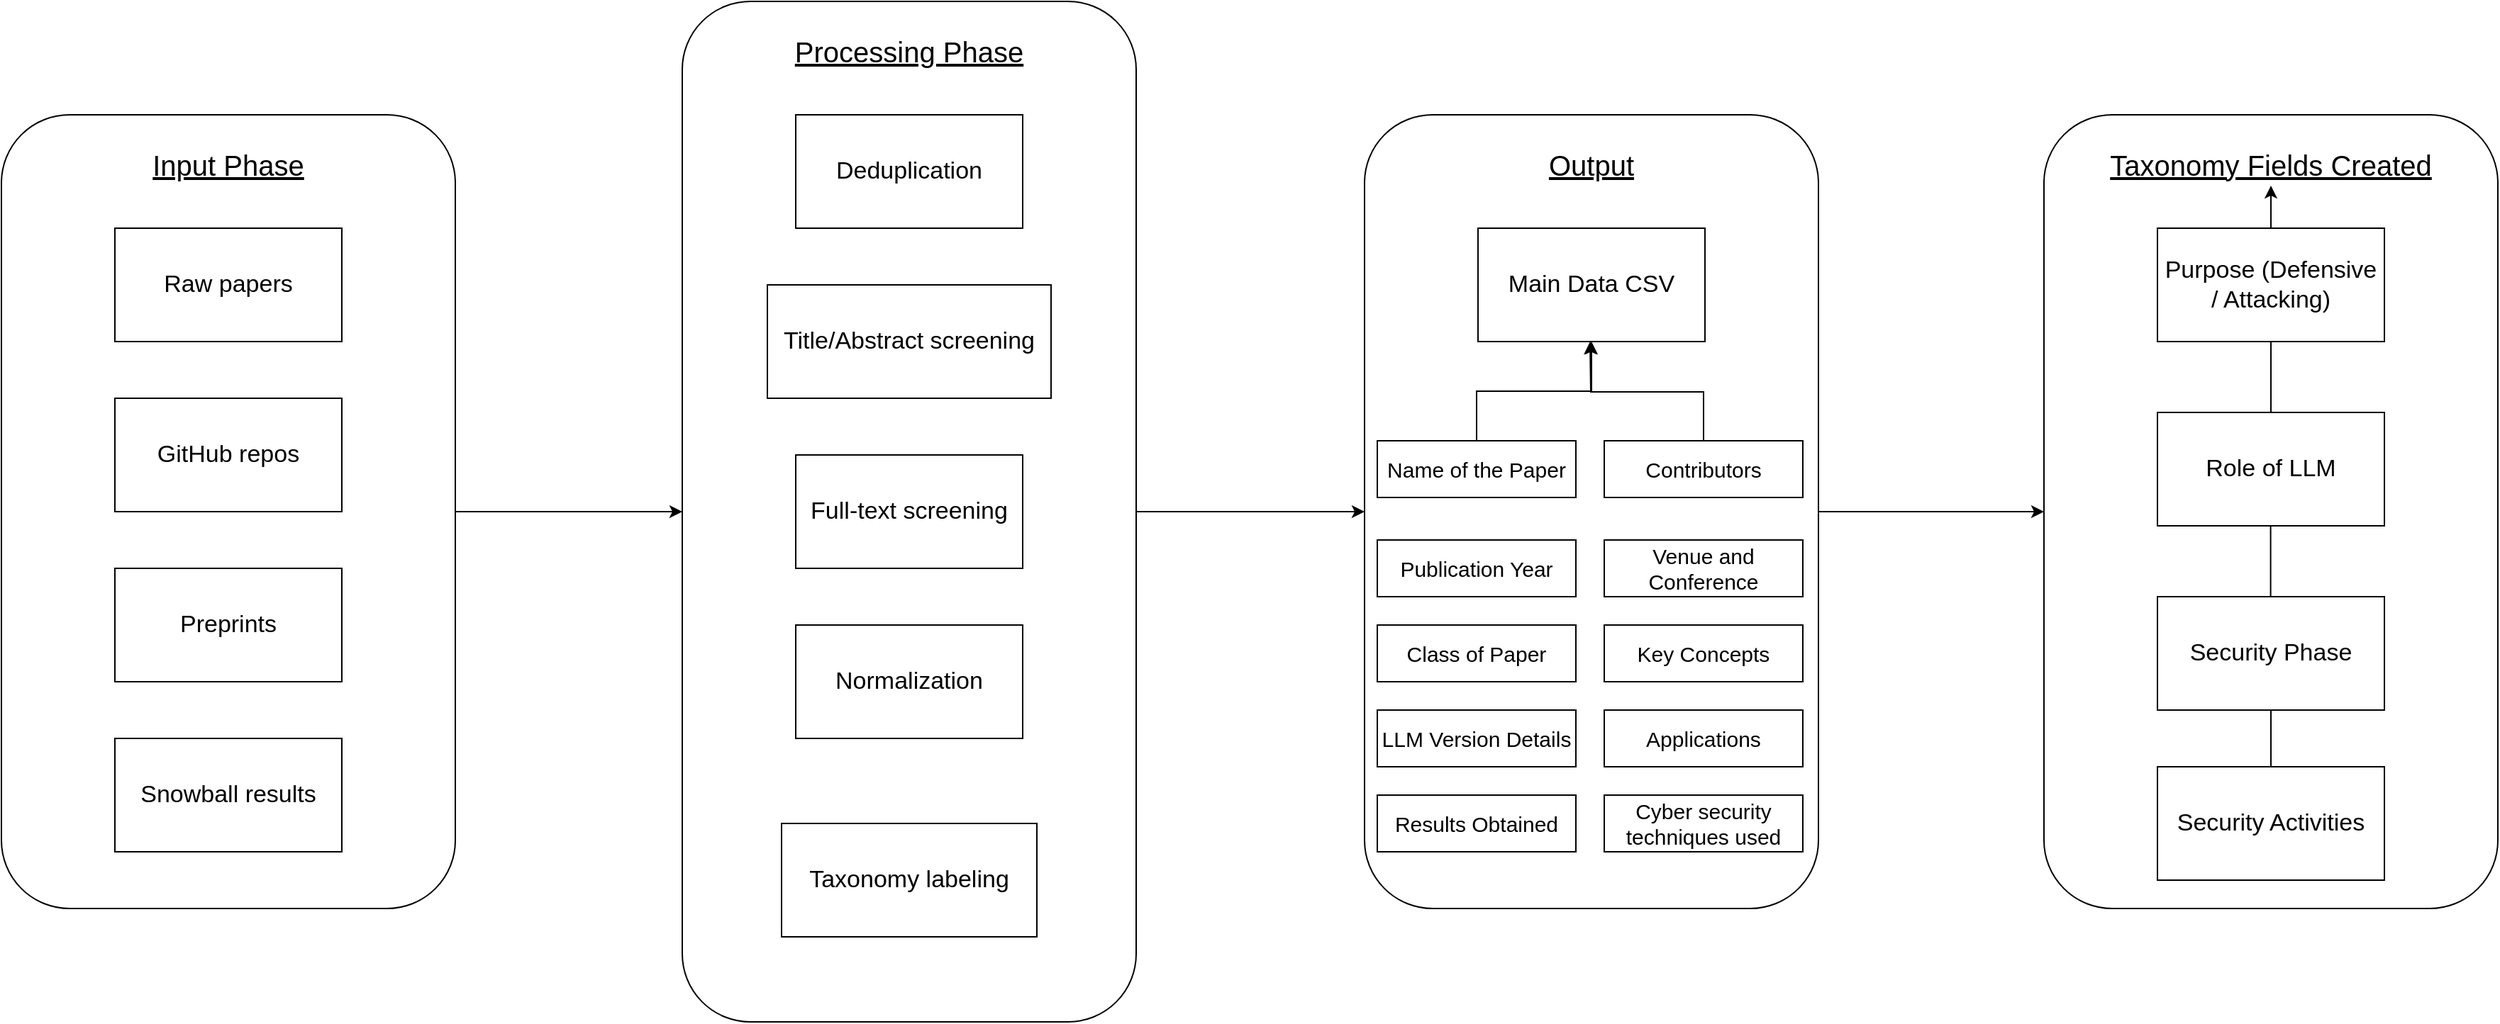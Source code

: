<mxfile version="28.2.5">
  <diagram name="Page-1" id="MMgxCEddrgRY_YAbqDCh">
    <mxGraphModel dx="1830" dy="2142" grid="1" gridSize="10" guides="1" tooltips="1" connect="1" arrows="1" fold="1" page="1" pageScale="1" pageWidth="827" pageHeight="1169" math="0" shadow="0">
      <root>
        <mxCell id="0" />
        <mxCell id="1" parent="0" />
        <mxCell id="hIhfDgIC340DiDdBrvi9-67" style="edgeStyle=orthogonalEdgeStyle;rounded=0;orthogonalLoop=1;jettySize=auto;html=1;entryX=0;entryY=0.5;entryDx=0;entryDy=0;" parent="1" source="hIhfDgIC340DiDdBrvi9-6" target="hIhfDgIC340DiDdBrvi9-10" edge="1">
          <mxGeometry relative="1" as="geometry" />
        </mxCell>
        <mxCell id="hIhfDgIC340DiDdBrvi9-6" value="" style="rounded=1;whiteSpace=wrap;html=1;" parent="1" vertex="1">
          <mxGeometry x="280" width="320" height="560" as="geometry" />
        </mxCell>
        <mxCell id="hIhfDgIC340DiDdBrvi9-1" value="&lt;font style=&quot;font-size: 17px;&quot;&gt;Raw papers&lt;/font&gt;" style="rounded=0;whiteSpace=wrap;html=1;" parent="1" vertex="1">
          <mxGeometry x="360" y="80" width="160" height="80" as="geometry" />
        </mxCell>
        <mxCell id="hIhfDgIC340DiDdBrvi9-3" value="&lt;font style=&quot;font-size: 17px;&quot;&gt;GitHub repos&lt;/font&gt;" style="rounded=0;whiteSpace=wrap;html=1;" parent="1" vertex="1">
          <mxGeometry x="360" y="200" width="160" height="80" as="geometry" />
        </mxCell>
        <mxCell id="hIhfDgIC340DiDdBrvi9-4" value="&lt;font style=&quot;font-size: 17px;&quot;&gt;Preprints&lt;/font&gt;" style="rounded=0;whiteSpace=wrap;html=1;" parent="1" vertex="1">
          <mxGeometry x="360" y="320" width="160" height="80" as="geometry" />
        </mxCell>
        <mxCell id="hIhfDgIC340DiDdBrvi9-7" value="&lt;font style=&quot;font-size: 17px;&quot;&gt;Snowball results&lt;/font&gt;" style="rounded=0;whiteSpace=wrap;html=1;" parent="1" vertex="1">
          <mxGeometry x="360" y="440" width="160" height="80" as="geometry" />
        </mxCell>
        <mxCell id="hIhfDgIC340DiDdBrvi9-8" value="&lt;font style=&quot;font-size: 20px;&quot;&gt;&lt;u&gt;Input Phase&lt;/u&gt;&lt;/font&gt;" style="text;html=1;align=center;verticalAlign=middle;whiteSpace=wrap;rounded=0;" parent="1" vertex="1">
          <mxGeometry x="370" y="20" width="140" height="30" as="geometry" />
        </mxCell>
        <mxCell id="hIhfDgIC340DiDdBrvi9-68" style="edgeStyle=orthogonalEdgeStyle;rounded=0;orthogonalLoop=1;jettySize=auto;html=1;entryX=0;entryY=0.5;entryDx=0;entryDy=0;" parent="1" source="hIhfDgIC340DiDdBrvi9-10" target="hIhfDgIC340DiDdBrvi9-17" edge="1">
          <mxGeometry relative="1" as="geometry" />
        </mxCell>
        <mxCell id="hIhfDgIC340DiDdBrvi9-10" value="" style="rounded=1;whiteSpace=wrap;html=1;" parent="1" vertex="1">
          <mxGeometry x="760" y="-80" width="320" height="720" as="geometry" />
        </mxCell>
        <mxCell id="hIhfDgIC340DiDdBrvi9-11" value="&lt;font style=&quot;font-size: 17px;&quot;&gt;Deduplication&lt;/font&gt;" style="rounded=0;whiteSpace=wrap;html=1;" parent="1" vertex="1">
          <mxGeometry x="840" width="160" height="80" as="geometry" />
        </mxCell>
        <mxCell id="hIhfDgIC340DiDdBrvi9-12" value="&lt;font style=&quot;font-size: 17px;&quot;&gt;Title/Abstract screening&lt;/font&gt;" style="rounded=0;whiteSpace=wrap;html=1;" parent="1" vertex="1">
          <mxGeometry x="820" y="120" width="200" height="80" as="geometry" />
        </mxCell>
        <mxCell id="hIhfDgIC340DiDdBrvi9-13" value="&lt;font style=&quot;font-size: 17px;&quot;&gt;Full-text screening&lt;/font&gt;" style="rounded=0;whiteSpace=wrap;html=1;" parent="1" vertex="1">
          <mxGeometry x="840" y="240" width="160" height="80" as="geometry" />
        </mxCell>
        <mxCell id="hIhfDgIC340DiDdBrvi9-14" value="&lt;font style=&quot;font-size: 17px;&quot;&gt;Normalization&lt;/font&gt;" style="rounded=0;whiteSpace=wrap;html=1;" parent="1" vertex="1">
          <mxGeometry x="840" y="360" width="160" height="80" as="geometry" />
        </mxCell>
        <mxCell id="hIhfDgIC340DiDdBrvi9-15" value="&lt;font style=&quot;font-size: 20px;&quot;&gt;&lt;u&gt;Processing Phase&lt;/u&gt;&lt;/font&gt;" style="text;html=1;align=center;verticalAlign=middle;whiteSpace=wrap;rounded=0;" parent="1" vertex="1">
          <mxGeometry x="820" y="-60" width="200" height="30" as="geometry" />
        </mxCell>
        <mxCell id="hIhfDgIC340DiDdBrvi9-16" value="&lt;font style=&quot;font-size: 17px;&quot;&gt;Taxonomy labeling&lt;/font&gt;" style="rounded=0;whiteSpace=wrap;html=1;" parent="1" vertex="1">
          <mxGeometry x="830" y="500" width="180" height="80" as="geometry" />
        </mxCell>
        <mxCell id="hIhfDgIC340DiDdBrvi9-69" style="edgeStyle=orthogonalEdgeStyle;rounded=0;orthogonalLoop=1;jettySize=auto;html=1;entryX=0;entryY=0.5;entryDx=0;entryDy=0;" parent="1" source="hIhfDgIC340DiDdBrvi9-17" target="hIhfDgIC340DiDdBrvi9-44" edge="1">
          <mxGeometry relative="1" as="geometry" />
        </mxCell>
        <mxCell id="hIhfDgIC340DiDdBrvi9-17" value="" style="rounded=1;whiteSpace=wrap;html=1;" parent="1" vertex="1">
          <mxGeometry x="1241" width="320" height="560" as="geometry" />
        </mxCell>
        <mxCell id="hIhfDgIC340DiDdBrvi9-18" value="&lt;font style=&quot;font-size: 17px;&quot;&gt;Main Data CSV&lt;/font&gt;" style="rounded=0;whiteSpace=wrap;html=1;" parent="1" vertex="1">
          <mxGeometry x="1321" y="80" width="160" height="80" as="geometry" />
        </mxCell>
        <mxCell id="hIhfDgIC340DiDdBrvi9-22" value="&lt;font style=&quot;font-size: 20px;&quot;&gt;&lt;u&gt;Output&lt;/u&gt;&lt;/font&gt;" style="text;html=1;align=center;verticalAlign=middle;whiteSpace=wrap;rounded=0;" parent="1" vertex="1">
          <mxGeometry x="1331" y="20" width="140" height="30" as="geometry" />
        </mxCell>
        <mxCell id="hIhfDgIC340DiDdBrvi9-57" style="edgeStyle=orthogonalEdgeStyle;rounded=0;orthogonalLoop=1;jettySize=auto;html=1;exitX=0.5;exitY=0;exitDx=0;exitDy=0;entryX=0.5;entryY=1;entryDx=0;entryDy=0;" parent="1" source="hIhfDgIC340DiDdBrvi9-32" target="hIhfDgIC340DiDdBrvi9-18" edge="1">
          <mxGeometry relative="1" as="geometry" />
        </mxCell>
        <mxCell id="hIhfDgIC340DiDdBrvi9-32" value="&lt;font style=&quot;font-size: 15px;&quot;&gt;Name of the Paper&lt;/font&gt;" style="rounded=0;whiteSpace=wrap;html=1;" parent="1" vertex="1">
          <mxGeometry x="1250" y="230" width="140" height="40" as="geometry" />
        </mxCell>
        <mxCell id="hIhfDgIC340DiDdBrvi9-58" style="edgeStyle=orthogonalEdgeStyle;rounded=0;orthogonalLoop=1;jettySize=auto;html=1;exitX=0.5;exitY=0;exitDx=0;exitDy=0;" parent="1" source="hIhfDgIC340DiDdBrvi9-33" edge="1">
          <mxGeometry relative="1" as="geometry">
            <mxPoint x="1400" y="160" as="targetPoint" />
          </mxGeometry>
        </mxCell>
        <mxCell id="hIhfDgIC340DiDdBrvi9-33" value="&lt;font style=&quot;font-size: 15px;&quot;&gt;Contributors&lt;/font&gt;" style="rounded=0;whiteSpace=wrap;html=1;" parent="1" vertex="1">
          <mxGeometry x="1410" y="230" width="140" height="40" as="geometry" />
        </mxCell>
        <mxCell id="hIhfDgIC340DiDdBrvi9-34" value="&lt;font style=&quot;font-size: 15px;&quot;&gt;Publication Year&lt;/font&gt;" style="rounded=0;whiteSpace=wrap;html=1;" parent="1" vertex="1">
          <mxGeometry x="1250" y="300" width="140" height="40" as="geometry" />
        </mxCell>
        <mxCell id="hIhfDgIC340DiDdBrvi9-37" value="&lt;font style=&quot;font-size: 15px;&quot;&gt;Venue and Conference&lt;/font&gt;" style="rounded=0;whiteSpace=wrap;html=1;" parent="1" vertex="1">
          <mxGeometry x="1410" y="300" width="140" height="40" as="geometry" />
        </mxCell>
        <mxCell id="hIhfDgIC340DiDdBrvi9-38" value="&lt;font style=&quot;font-size: 15px;&quot;&gt;Class of Paper&lt;/font&gt;" style="rounded=0;whiteSpace=wrap;html=1;" parent="1" vertex="1">
          <mxGeometry x="1250" y="360" width="140" height="40" as="geometry" />
        </mxCell>
        <mxCell id="hIhfDgIC340DiDdBrvi9-39" value="&lt;font style=&quot;font-size: 15px;&quot;&gt;Key Concepts&lt;/font&gt;" style="rounded=0;whiteSpace=wrap;html=1;" parent="1" vertex="1">
          <mxGeometry x="1410" y="360" width="140" height="40" as="geometry" />
        </mxCell>
        <mxCell id="hIhfDgIC340DiDdBrvi9-40" value="&lt;font style=&quot;font-size: 15px;&quot;&gt;LLM Version Details&lt;/font&gt;" style="rounded=0;whiteSpace=wrap;html=1;" parent="1" vertex="1">
          <mxGeometry x="1250" y="420" width="140" height="40" as="geometry" />
        </mxCell>
        <mxCell id="hIhfDgIC340DiDdBrvi9-41" value="&lt;font style=&quot;font-size: 15px;&quot;&gt;Applications&lt;/font&gt;" style="rounded=0;whiteSpace=wrap;html=1;" parent="1" vertex="1">
          <mxGeometry x="1410" y="420" width="140" height="40" as="geometry" />
        </mxCell>
        <mxCell id="hIhfDgIC340DiDdBrvi9-42" value="&lt;font style=&quot;font-size: 15px;&quot;&gt;Results Obtained&lt;/font&gt;" style="rounded=0;whiteSpace=wrap;html=1;" parent="1" vertex="1">
          <mxGeometry x="1250" y="480" width="140" height="40" as="geometry" />
        </mxCell>
        <mxCell id="hIhfDgIC340DiDdBrvi9-43" value="&lt;font style=&quot;font-size: 15px;&quot;&gt;Cyber security techniques used&lt;/font&gt;" style="rounded=0;whiteSpace=wrap;html=1;" parent="1" vertex="1">
          <mxGeometry x="1410" y="480" width="140" height="40" as="geometry" />
        </mxCell>
        <mxCell id="hIhfDgIC340DiDdBrvi9-44" value="" style="rounded=1;whiteSpace=wrap;html=1;" parent="1" vertex="1">
          <mxGeometry x="1720" width="320" height="560" as="geometry" />
        </mxCell>
        <mxCell id="hIhfDgIC340DiDdBrvi9-73" style="edgeStyle=orthogonalEdgeStyle;rounded=0;orthogonalLoop=1;jettySize=auto;html=1;exitX=0.5;exitY=0;exitDx=0;exitDy=0;entryX=0.5;entryY=1;entryDx=0;entryDy=0;" parent="1" source="hIhfDgIC340DiDdBrvi9-45" target="hIhfDgIC340DiDdBrvi9-46" edge="1">
          <mxGeometry relative="1" as="geometry" />
        </mxCell>
        <mxCell id="hIhfDgIC340DiDdBrvi9-45" value="&lt;font style=&quot;font-size: 17px;&quot;&gt;Purpose (Defensive / Attacking)&lt;/font&gt;" style="rounded=0;whiteSpace=wrap;html=1;" parent="1" vertex="1">
          <mxGeometry x="1800" y="80" width="160" height="80" as="geometry" />
        </mxCell>
        <mxCell id="hIhfDgIC340DiDdBrvi9-46" value="&lt;font style=&quot;font-size: 20px;&quot;&gt;&lt;u&gt;Taxonomy Fields Created&lt;/u&gt;&lt;/font&gt;" style="text;html=1;align=center;verticalAlign=middle;whiteSpace=wrap;rounded=0;" parent="1" vertex="1">
          <mxGeometry x="1740" y="20" width="280" height="30" as="geometry" />
        </mxCell>
        <mxCell id="hIhfDgIC340DiDdBrvi9-70" value="&lt;font style=&quot;font-size: 17px;&quot;&gt;Role of LLM&lt;/font&gt;" style="rounded=0;whiteSpace=wrap;html=1;" parent="1" vertex="1">
          <mxGeometry x="1800" y="210" width="160" height="80" as="geometry" />
        </mxCell>
        <mxCell id="hIhfDgIC340DiDdBrvi9-71" value="&lt;font style=&quot;font-size: 17px;&quot;&gt;Security Phase&lt;/font&gt;" style="rounded=0;whiteSpace=wrap;html=1;" parent="1" vertex="1">
          <mxGeometry x="1800" y="340" width="160" height="80" as="geometry" />
        </mxCell>
        <mxCell id="hIhfDgIC340DiDdBrvi9-72" value="&lt;font style=&quot;font-size: 17px;&quot;&gt;Security Activities&lt;/font&gt;" style="rounded=0;whiteSpace=wrap;html=1;" parent="1" vertex="1">
          <mxGeometry x="1800" y="460" width="160" height="80" as="geometry" />
        </mxCell>
        <mxCell id="hIhfDgIC340DiDdBrvi9-74" value="" style="endArrow=none;html=1;rounded=0;" parent="1" target="hIhfDgIC340DiDdBrvi9-45" edge="1">
          <mxGeometry width="50" height="50" relative="1" as="geometry">
            <mxPoint x="1880" y="210" as="sourcePoint" />
            <mxPoint x="1930" y="160" as="targetPoint" />
          </mxGeometry>
        </mxCell>
        <mxCell id="hIhfDgIC340DiDdBrvi9-75" value="" style="endArrow=none;html=1;rounded=0;" parent="1" edge="1">
          <mxGeometry width="50" height="50" relative="1" as="geometry">
            <mxPoint x="1879.79" y="340" as="sourcePoint" />
            <mxPoint x="1879.79" y="290" as="targetPoint" />
          </mxGeometry>
        </mxCell>
        <mxCell id="hIhfDgIC340DiDdBrvi9-76" value="" style="endArrow=none;html=1;rounded=0;" parent="1" edge="1">
          <mxGeometry width="50" height="50" relative="1" as="geometry">
            <mxPoint x="1880" y="460" as="sourcePoint" />
            <mxPoint x="1880" y="420" as="targetPoint" />
          </mxGeometry>
        </mxCell>
      </root>
    </mxGraphModel>
  </diagram>
</mxfile>

